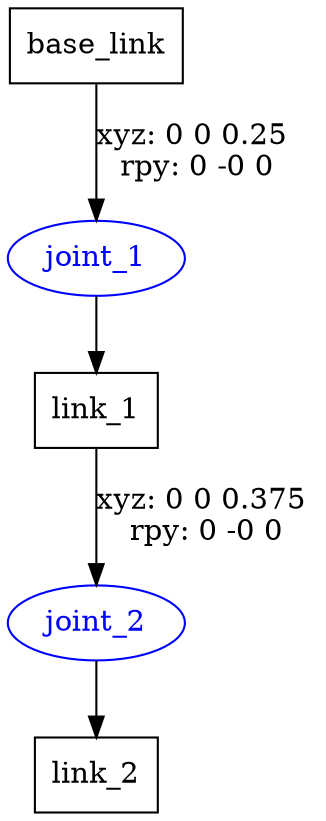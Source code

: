 digraph G {
node [shape=box];
"base_link" [label="base_link"];
"link_1" [label="link_1"];
"link_2" [label="link_2"];
node [shape=ellipse, color=blue, fontcolor=blue];
"base_link" -> "joint_1" [label="xyz: 0 0 0.25 \nrpy: 0 -0 0"]
"joint_1" -> "link_1"
"link_1" -> "joint_2" [label="xyz: 0 0 0.375 \nrpy: 0 -0 0"]
"joint_2" -> "link_2"
}
